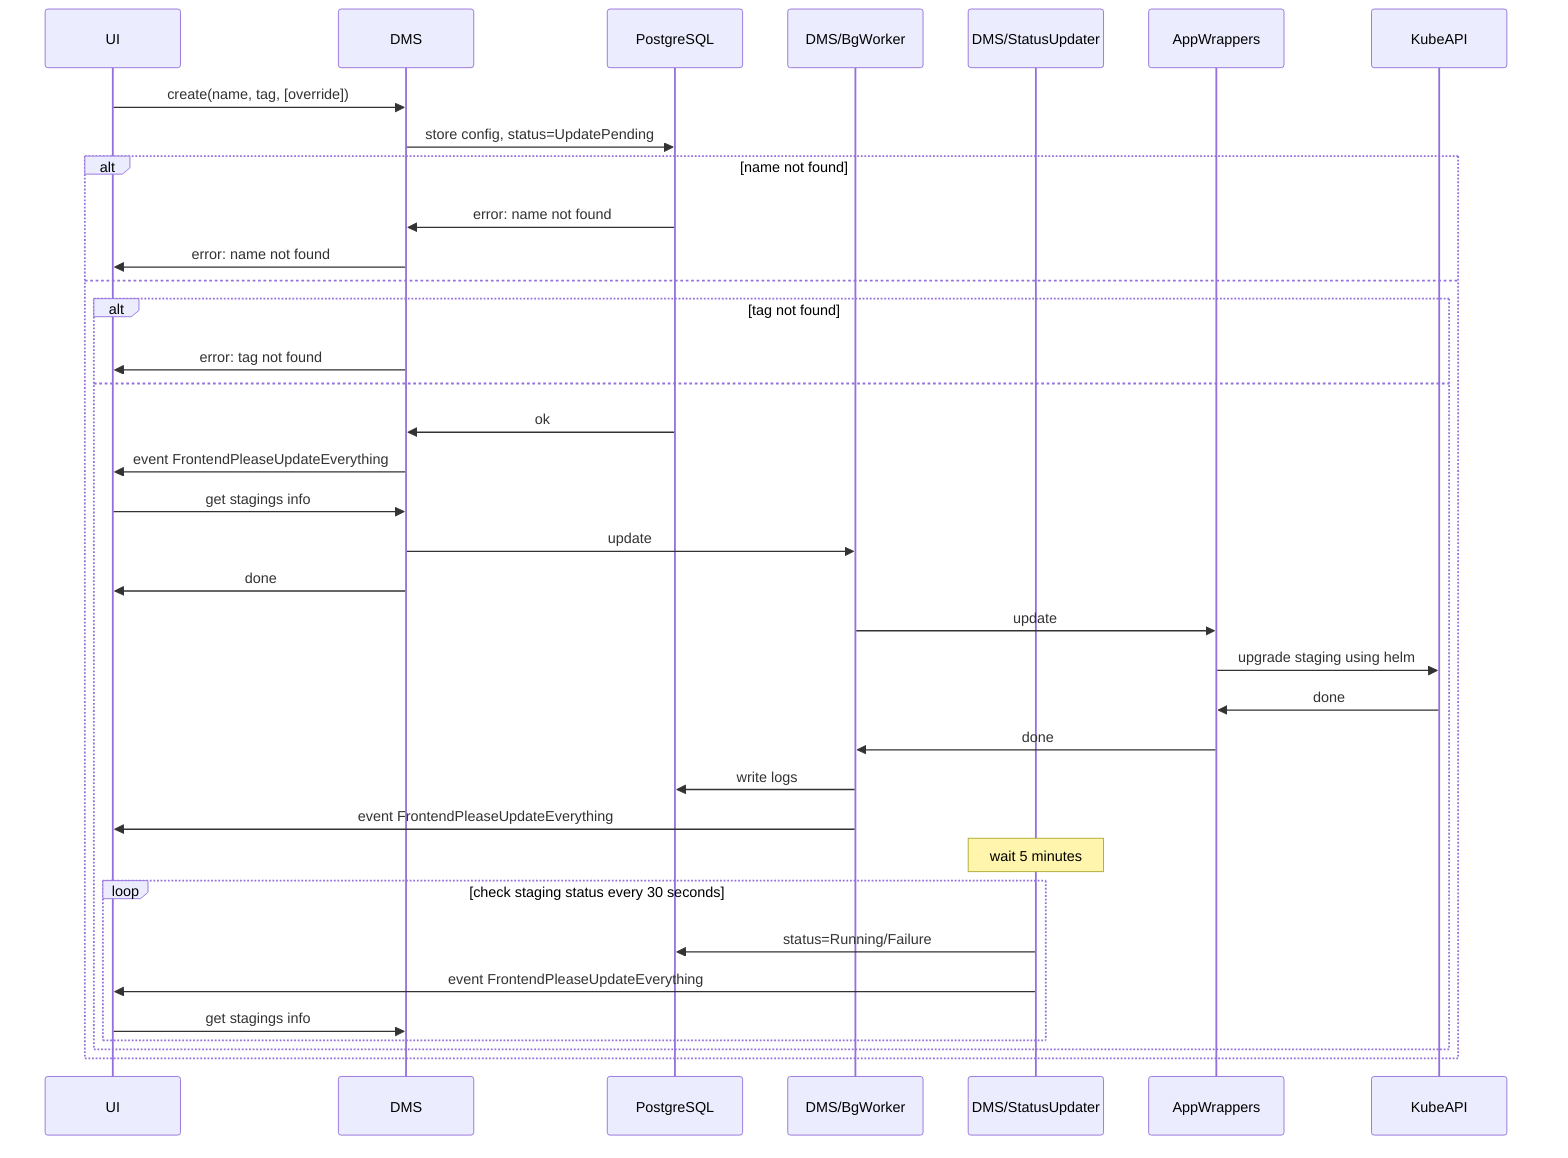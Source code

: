 sequenceDiagram
    participant UI
    participant DMS
    participant PostgreSQL
    participant DMS/BgWorker
    participant DMS/StatusUpdater
    participant AppWrappers
    participant KubeAPI
    UI->>DMS: create(name, tag, [override])
    DMS->>PostgreSQL: store config, status=UpdatePending
    alt name not found
        PostgreSQL->>DMS: error: name not found
        DMS->>UI: error: name not found
    else
        alt tag not found
            DMS->>UI: error: tag not found
        else
            PostgreSQL->>DMS: ok
            DMS->>UI: event FrontendPleaseUpdateEverything
            UI->>DMS: get stagings info
            DMS->>DMS/BgWorker: update
            DMS->>UI: done
            DMS/BgWorker->>AppWrappers: update
            AppWrappers->>KubeAPI: upgrade staging using helm
            KubeAPI->>AppWrappers: done
            AppWrappers->>DMS/BgWorker: done
            DMS/BgWorker->>PostgreSQL: write logs
            DMS/BgWorker->>UI: event FrontendPleaseUpdateEverything
            Note over DMS/StatusUpdater: wait 5 minutes
            loop check staging status every 30 seconds
                DMS/StatusUpdater->>PostgreSQL: status=Running/Failure
                DMS/StatusUpdater->>UI: event FrontendPleaseUpdateEverything
                UI->>DMS: get stagings info
            end
        end
    end